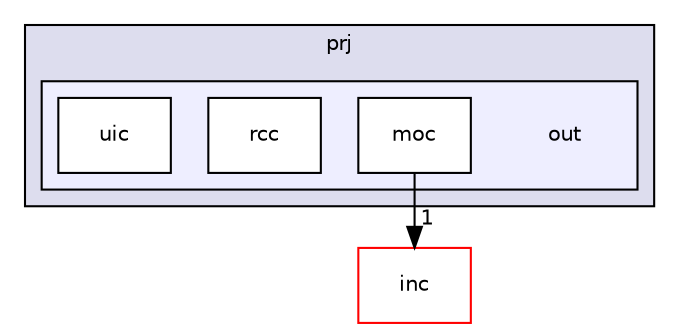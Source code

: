 digraph "/home/ad/wds/prj/out" {
  compound=true
  node [ fontsize="10", fontname="Helvetica"];
  edge [ labelfontsize="10", labelfontname="Helvetica"];
  subgraph clusterdir_4aa64b0872d36146e049722e293482e3 {
    graph [ bgcolor="#ddddee", pencolor="black", label="prj" fontname="Helvetica", fontsize="10", URL="dir_4aa64b0872d36146e049722e293482e3.html"]
  subgraph clusterdir_437544eb6efc164e06ce23a354a877af {
    graph [ bgcolor="#eeeeff", pencolor="black", label="" URL="dir_437544eb6efc164e06ce23a354a877af.html"];
    dir_437544eb6efc164e06ce23a354a877af [shape=plaintext label="out"];
    dir_470ccef2d9bb91f2c19e7ea9b141ea6f [shape=box label="moc" color="black" fillcolor="white" style="filled" URL="dir_470ccef2d9bb91f2c19e7ea9b141ea6f.html"];
    dir_06304ecc0ef50339cee69ef2cdfafe6f [shape=box label="rcc" color="black" fillcolor="white" style="filled" URL="dir_06304ecc0ef50339cee69ef2cdfafe6f.html"];
    dir_1be15227ffec20a13cd7a2008bbf17a4 [shape=box label="uic" color="black" fillcolor="white" style="filled" URL="dir_1be15227ffec20a13cd7a2008bbf17a4.html"];
  }
  }
  dir_72345776cd6700fb0dedb8f1faaa0c00 [shape=box label="inc" fillcolor="white" style="filled" color="red" URL="dir_72345776cd6700fb0dedb8f1faaa0c00.html"];
  dir_470ccef2d9bb91f2c19e7ea9b141ea6f->dir_72345776cd6700fb0dedb8f1faaa0c00 [headlabel="1", labeldistance=1.5 headhref="dir_000005_000001.html"];
}
